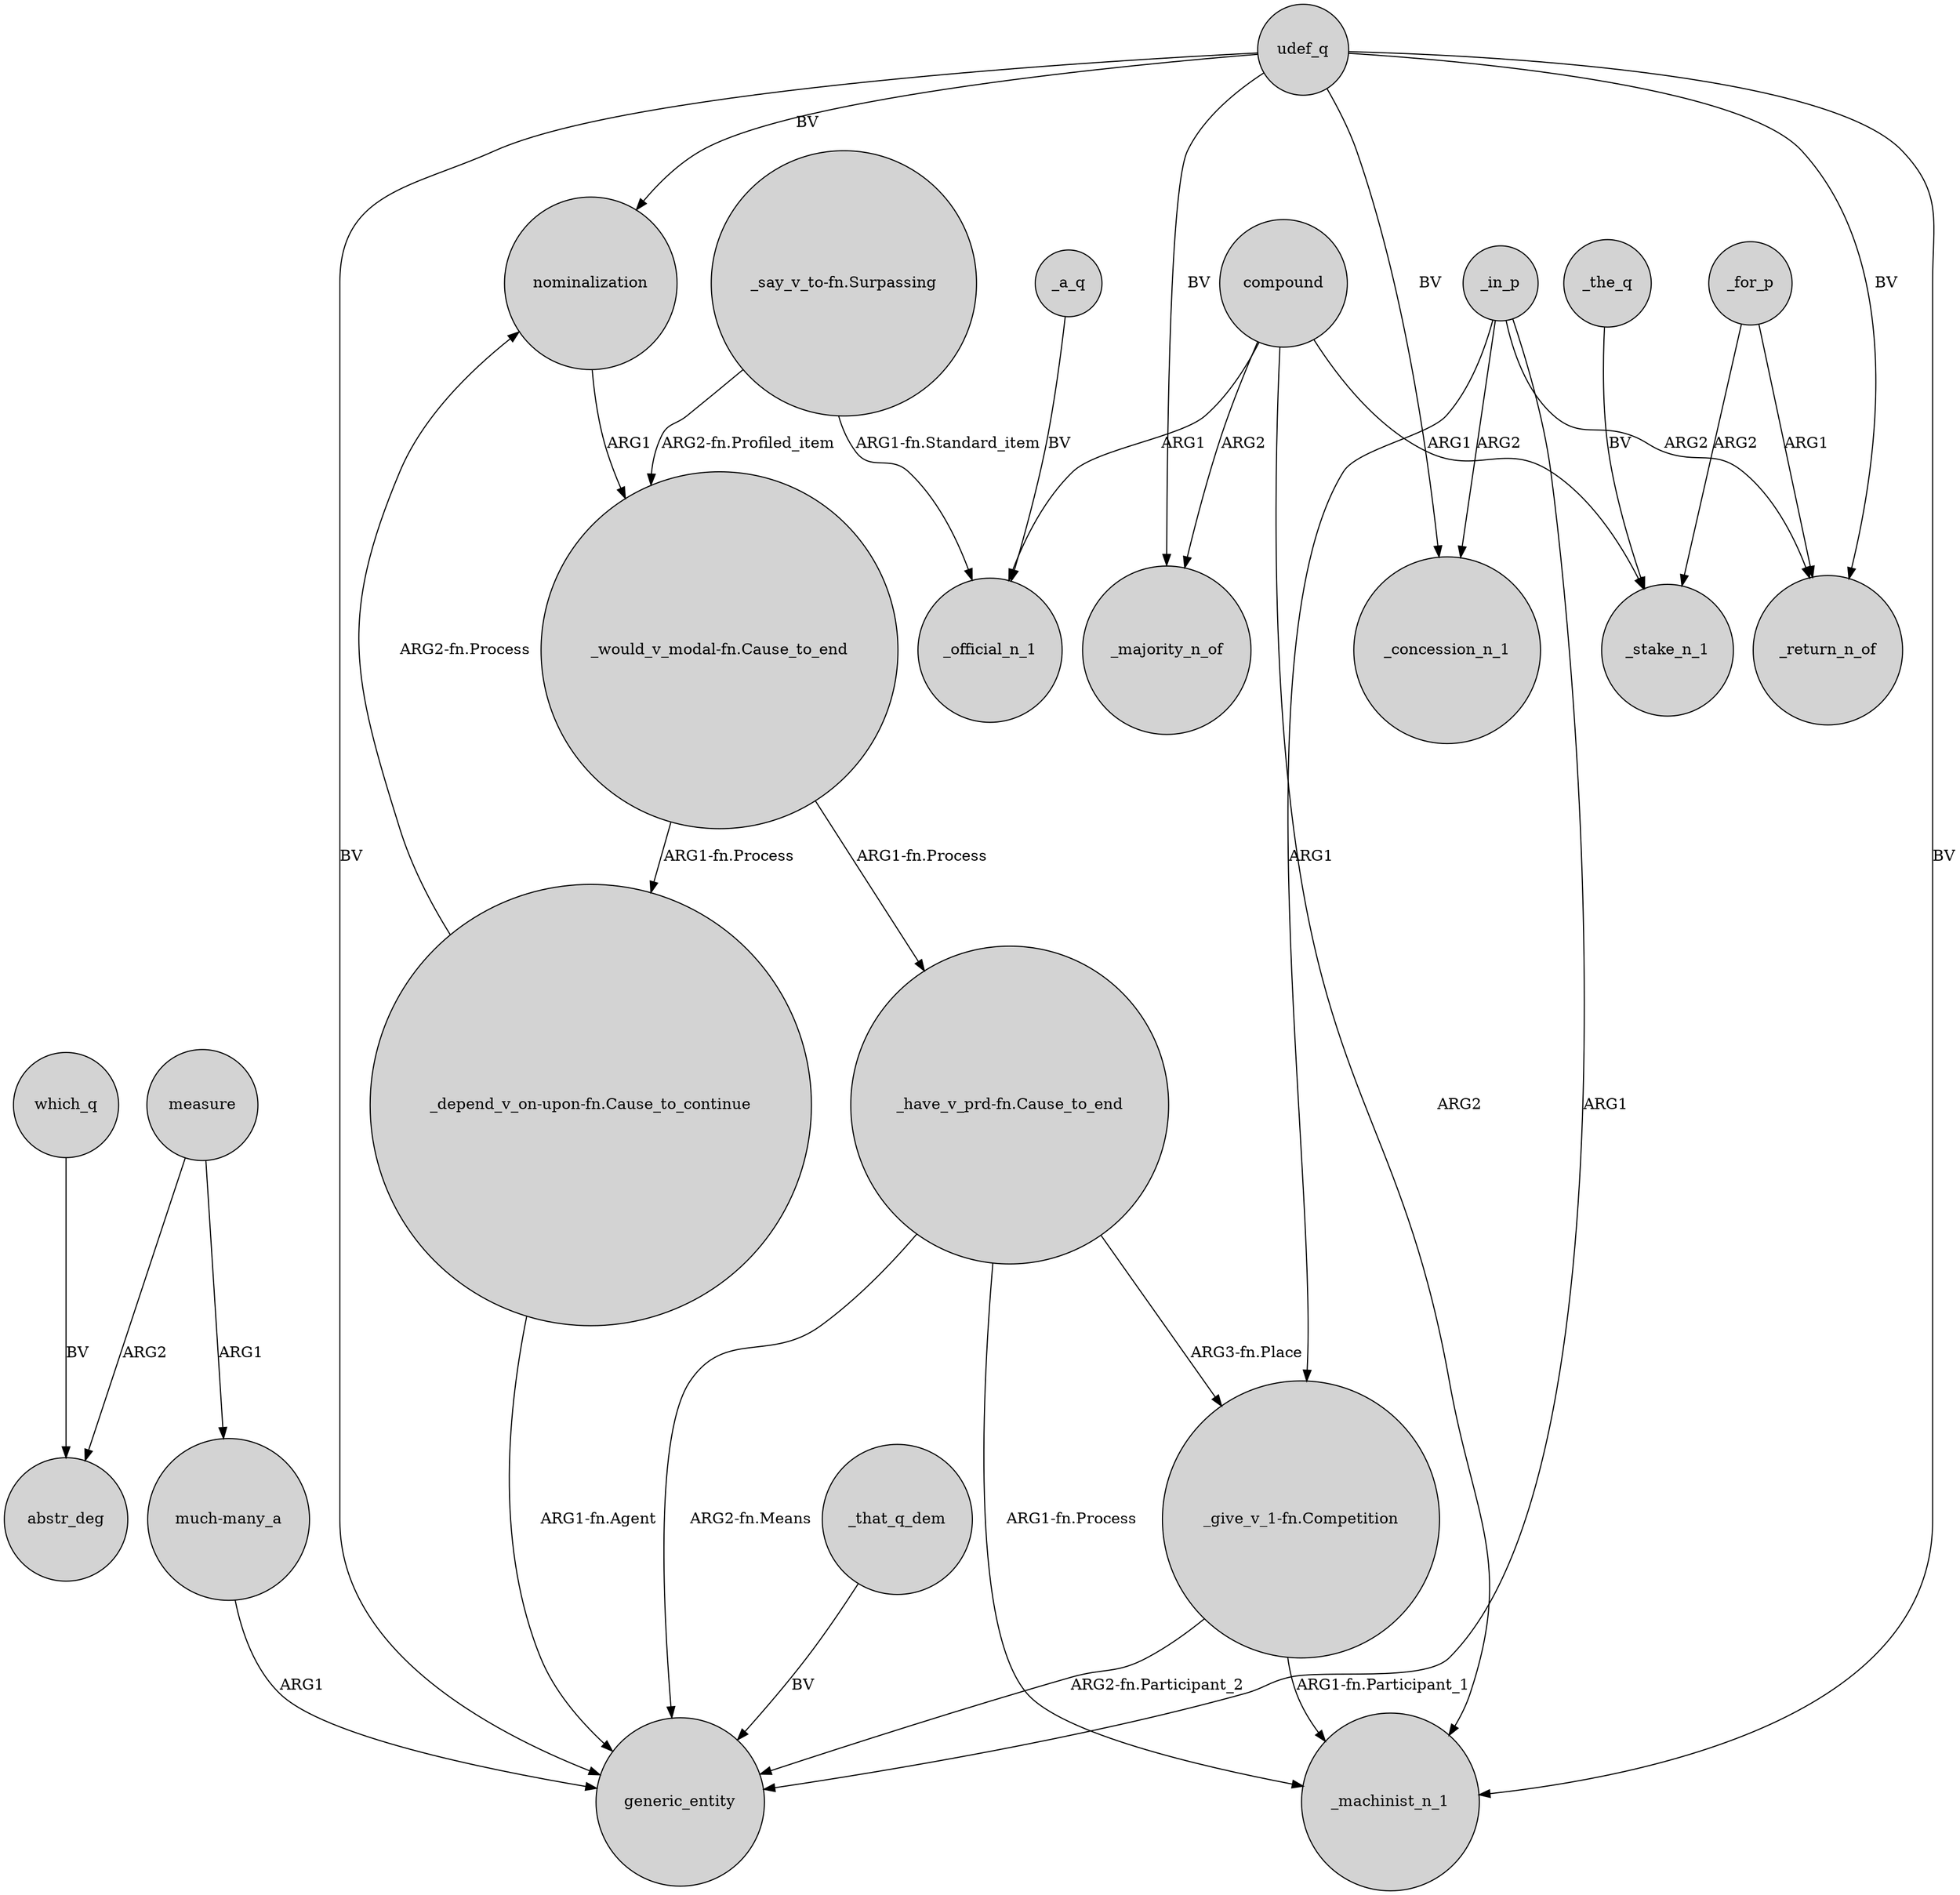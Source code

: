 digraph {
	node [shape=circle style=filled]
	"_have_v_prd-fn.Cause_to_end" -> generic_entity [label="ARG2-fn.Means"]
	"_have_v_prd-fn.Cause_to_end" -> _machinist_n_1 [label="ARG1-fn.Process"]
	measure -> "much-many_a" [label=ARG1]
	"_give_v_1-fn.Competition" -> generic_entity [label="ARG2-fn.Participant_2"]
	_a_q -> _official_n_1 [label=BV]
	nominalization -> "_would_v_modal-fn.Cause_to_end" [label=ARG1]
	_in_p -> _return_n_of [label=ARG2]
	udef_q -> nominalization [label=BV]
	_the_q -> _stake_n_1 [label=BV]
	"_would_v_modal-fn.Cause_to_end" -> "_depend_v_on-upon-fn.Cause_to_continue" [label="ARG1-fn.Process"]
	"_depend_v_on-upon-fn.Cause_to_continue" -> nominalization [label="ARG2-fn.Process"]
	udef_q -> generic_entity [label=BV]
	_in_p -> generic_entity [label=ARG1]
	_in_p -> _concession_n_1 [label=ARG2]
	"_say_v_to-fn.Surpassing" -> "_would_v_modal-fn.Cause_to_end" [label="ARG2-fn.Profiled_item"]
	udef_q -> _concession_n_1 [label=BV]
	"_have_v_prd-fn.Cause_to_end" -> "_give_v_1-fn.Competition" [label="ARG3-fn.Place"]
	_in_p -> "_give_v_1-fn.Competition" [label=ARG1]
	"much-many_a" -> generic_entity [label=ARG1]
	compound -> _stake_n_1 [label=ARG1]
	udef_q -> _machinist_n_1 [label=BV]
	compound -> _official_n_1 [label=ARG1]
	udef_q -> _return_n_of [label=BV]
	"_give_v_1-fn.Competition" -> _machinist_n_1 [label="ARG1-fn.Participant_1"]
	which_q -> abstr_deg [label=BV]
	measure -> abstr_deg [label=ARG2]
	compound -> _machinist_n_1 [label=ARG2]
	"_depend_v_on-upon-fn.Cause_to_continue" -> generic_entity [label="ARG1-fn.Agent"]
	compound -> _majority_n_of [label=ARG2]
	_that_q_dem -> generic_entity [label=BV]
	udef_q -> _majority_n_of [label=BV]
	_for_p -> _stake_n_1 [label=ARG2]
	"_would_v_modal-fn.Cause_to_end" -> "_have_v_prd-fn.Cause_to_end" [label="ARG1-fn.Process"]
	_for_p -> _return_n_of [label=ARG1]
	"_say_v_to-fn.Surpassing" -> _official_n_1 [label="ARG1-fn.Standard_item"]
}
